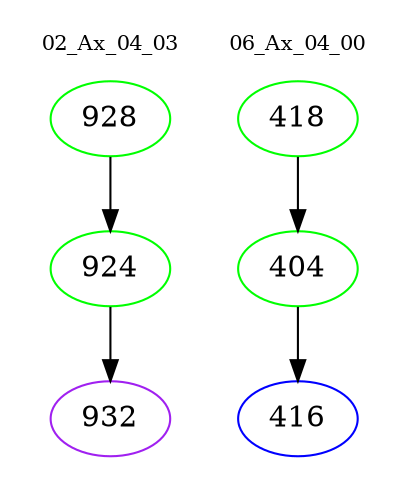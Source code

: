 digraph{
subgraph cluster_0 {
color = white
label = "02_Ax_04_03";
fontsize=10;
T0_928 [label="928", color="green"]
T0_928 -> T0_924 [color="black"]
T0_924 [label="924", color="green"]
T0_924 -> T0_932 [color="black"]
T0_932 [label="932", color="purple"]
}
subgraph cluster_1 {
color = white
label = "06_Ax_04_00";
fontsize=10;
T1_418 [label="418", color="green"]
T1_418 -> T1_404 [color="black"]
T1_404 [label="404", color="green"]
T1_404 -> T1_416 [color="black"]
T1_416 [label="416", color="blue"]
}
}
